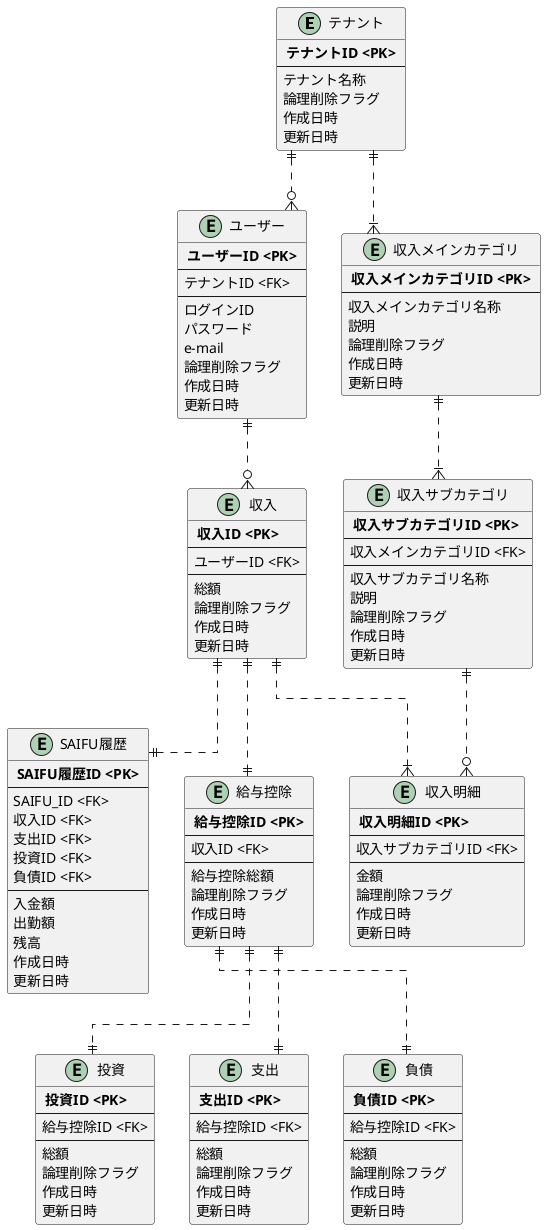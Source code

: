 @startuml ER_Concept
skinparam linetype ortho

' Entity
entity "テナント" as tenant {
  ** テナントID <PK> **
  --
  テナント名称
  論理削除フラグ
  作成日時
  更新日時
}

entity "ユーザー" as user {
  ** ユーザーID <PK> **
  --
  テナントID <FK>
  --
  ログインID
  パスワード
  e-mail
  論理削除フラグ
  作成日時
  更新日時
}

entity "SAIFU履歴" as saifuHistory {
  ** SAIFU履歴ID <PK> **
  --
  SAIFU_ID <FK>
  収入ID <FK>
  支出ID <FK>
  投資ID <FK>
  負債ID <FK>
  --
  入金額
  出勤額
  残高
  作成日時
  更新日時
}

entity "収入" as income {
  ** 収入ID <PK> **
  --
  ユーザーID <FK>
  --
  総額
  論理削除フラグ
  作成日時
  更新日時
}

entity "収入明細" as incomeDetail {
  ** 収入明細ID <PK> **
  --
  収入サブカテゴリID <FK>
  --
  金額
  論理削除フラグ
  作成日時
  更新日時
}

entity "収入メインカテゴリ" as incomeCategoryMain {
  ** 収入メインカテゴリID <PK> **
  --
  収入メインカテゴリ名称
  説明
  論理削除フラグ
  作成日時
  更新日時
}

entity "収入サブカテゴリ" as incomeCategorySub {
  ** 収入サブカテゴリID <PK> **
  --
  収入メインカテゴリID <FK>
  --
  収入サブカテゴリ名称
  説明
  論理削除フラグ
  作成日時
  更新日時
}

entity "給与控除" as salaryDeduction {
  ** 給与控除ID <PK> **
  --
  収入ID <FK>
  --
  給与控除総額
  論理削除フラグ
  作成日時
  更新日時
}

entity "投資" as investment {
  ** 投資ID <PK> **
  --
  給与控除ID <FK>
  --
  総額
  論理削除フラグ
  作成日時
  更新日時
}

entity "支出" as expense {
  ** 支出ID <PK> **
  --
  給与控除ID <FK>
  --
  総額
  論理削除フラグ
  作成日時
  更新日時
}

entity "負債" as debt {
  ** 負債ID <PK> **
  --
  給与控除ID <FK>
  --
  総額
  論理削除フラグ
  作成日時
  更新日時
}

' Relation

' Account
tenant ||..o{user

' Income
tenant ||..|{incomeCategoryMain
incomeCategoryMain ||..|{incomeCategorySub
incomeCategorySub ||..o{incomeDetail
user ||..o{income
income ||..|{incomeDetail
income ||..||saifuHistory
income ||..||salaryDeduction
salaryDeduction ||..||investment
salaryDeduction ||..||expense
salaryDeduction ||..||debt

@enduml